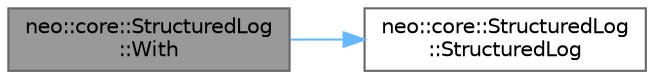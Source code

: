 digraph "neo::core::StructuredLog::With"
{
 // LATEX_PDF_SIZE
  bgcolor="transparent";
  edge [fontname=Helvetica,fontsize=10,labelfontname=Helvetica,labelfontsize=10];
  node [fontname=Helvetica,fontsize=10,shape=box,height=0.2,width=0.4];
  rankdir="LR";
  Node1 [id="Node000001",label="neo::core::StructuredLog\l::With",height=0.2,width=0.4,color="gray40", fillcolor="grey60", style="filled", fontcolor="black",tooltip=" "];
  Node1 -> Node2 [id="edge1_Node000001_Node000002",color="steelblue1",style="solid",tooltip=" "];
  Node2 [id="Node000002",label="neo::core::StructuredLog\l::StructuredLog",height=0.2,width=0.4,color="grey40", fillcolor="white", style="filled",URL="$classneo_1_1core_1_1_structured_log.html#a6b1c30a7475292cf11d51b02c80d5942",tooltip=" "];
}
